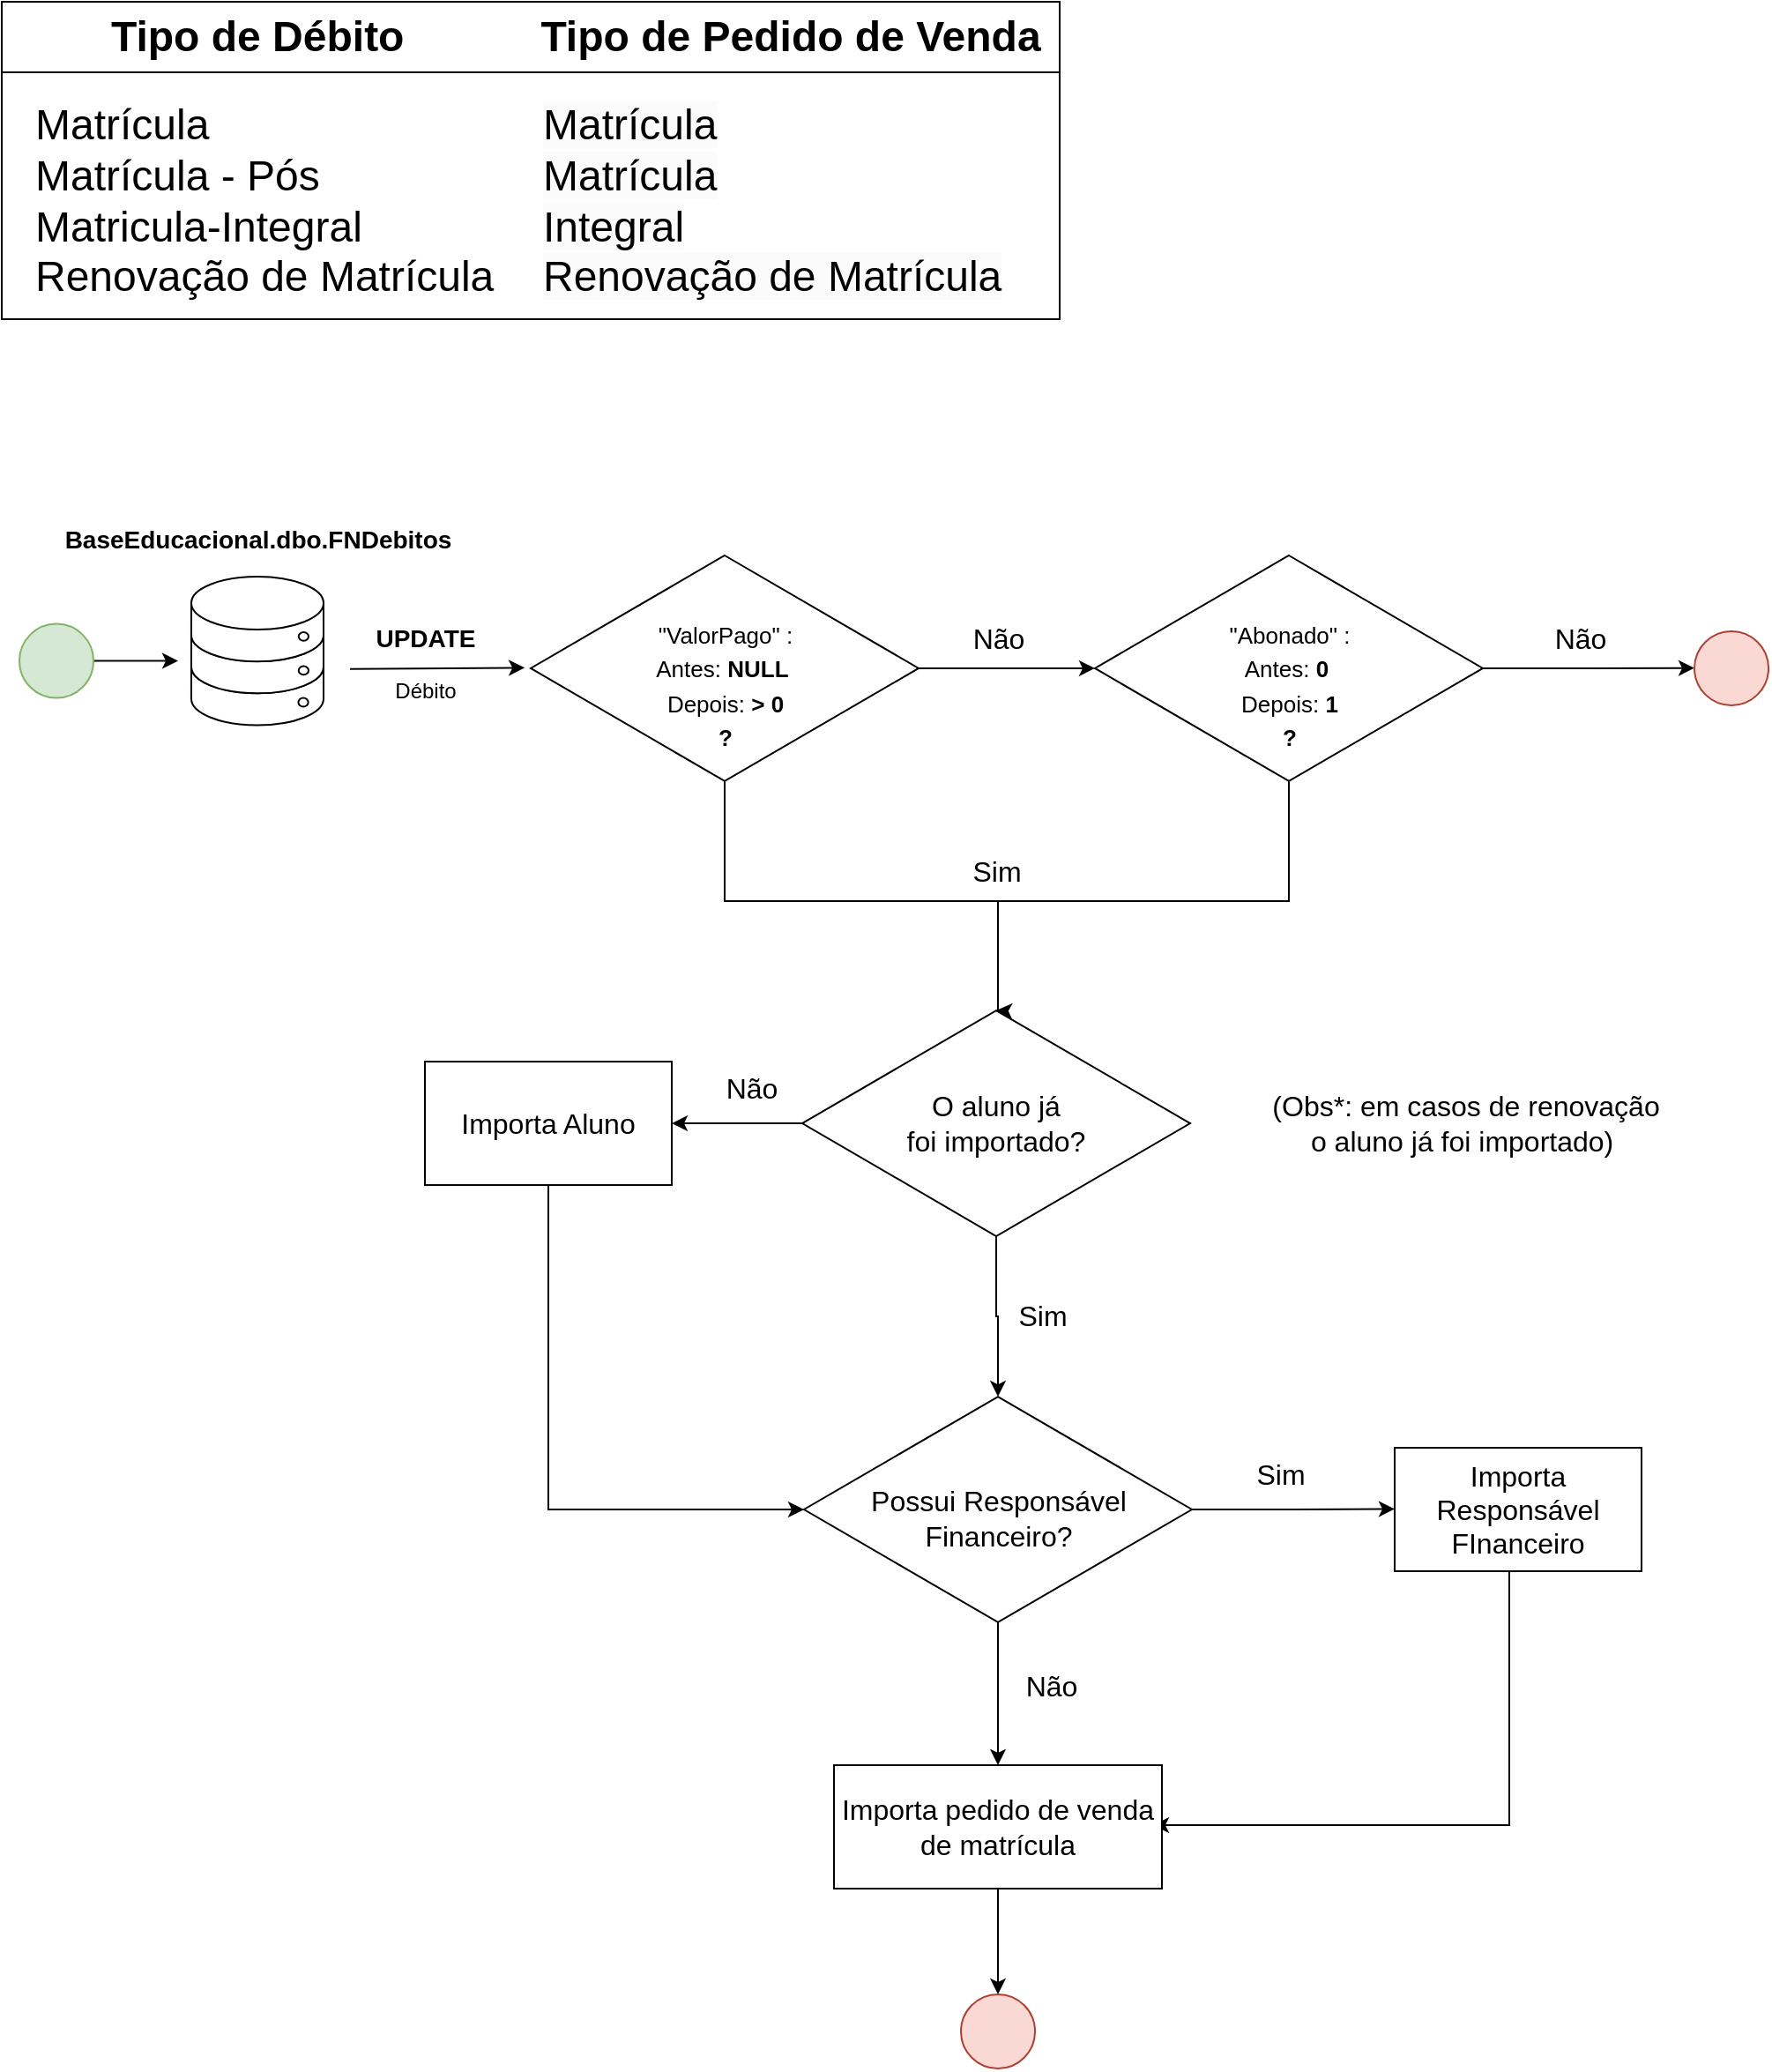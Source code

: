 <mxfile version="22.1.16" type="device">
  <diagram name="Página-1" id="81iM7pAhjFNdGfs-evjO">
    <mxGraphModel dx="1687" dy="908" grid="1" gridSize="10" guides="1" tooltips="1" connect="1" arrows="1" fold="1" page="1" pageScale="1" pageWidth="2339" pageHeight="3300" background="#FFFFFF" math="0" shadow="0">
      <root>
        <mxCell id="0" />
        <mxCell id="1" parent="0" />
        <mxCell id="mnZKK9NQFDsk1Mxa04i5-54" value="" style="whiteSpace=wrap;html=1;fillColor=default;" vertex="1" parent="1">
          <mxGeometry x="130" y="70" width="600" height="40" as="geometry" />
        </mxCell>
        <mxCell id="mnZKK9NQFDsk1Mxa04i5-55" value="" style="group;strokeColor=default;fillColor=default;" vertex="1" connectable="0" parent="1">
          <mxGeometry x="130" y="110" width="600" height="140" as="geometry" />
        </mxCell>
        <mxCell id="mnZKK9NQFDsk1Mxa04i5-1" value="&lt;div style=&quot;&quot;&gt;&lt;span style=&quot;font-size: 24px; background-color: initial; border-color: var(--border-color);&quot;&gt;Matrícula&lt;/span&gt;&lt;/div&gt;&lt;font style=&quot;font-size: 24px;&quot;&gt;&lt;div style=&quot;&quot;&gt;&lt;span style=&quot;background-color: initial; border-color: var(--border-color);&quot;&gt;Matrícula - Pós&lt;/span&gt;&lt;/div&gt;&lt;span style=&quot;border-color: var(--border-color);&quot;&gt;&lt;div style=&quot;&quot;&gt;&lt;span style=&quot;background-color: initial; border-color: var(--border-color);&quot;&gt;Matricula-Integral&lt;/span&gt;&lt;/div&gt;&lt;/span&gt;&lt;span style=&quot;border-color: var(--border-color);&quot;&gt;&lt;div style=&quot;&quot;&gt;&lt;span style=&quot;background-color: initial; border-color: var(--border-color);&quot;&gt;Renovação de Matrícula&lt;/span&gt;&lt;/div&gt;&lt;/span&gt;&lt;/font&gt;" style="text;html=1;strokeColor=none;fillColor=none;align=left;verticalAlign=top;whiteSpace=wrap;rounded=0;" vertex="1" parent="mnZKK9NQFDsk1Mxa04i5-55">
          <mxGeometry x="16.9" y="9.33" width="273.1" height="120.67" as="geometry" />
        </mxCell>
        <mxCell id="mnZKK9NQFDsk1Mxa04i5-48" value="&lt;span style=&quot;color: rgb(0, 0, 0); font-family: Helvetica; font-size: 24px; font-style: normal; font-variant-ligatures: normal; font-variant-caps: normal; letter-spacing: normal; orphans: 2; text-align: left; text-indent: 0px; text-transform: none; widows: 2; word-spacing: 0px; -webkit-text-stroke-width: 0px; background-color: rgb(251, 251, 251); text-decoration-thickness: initial; text-decoration-style: initial; text-decoration-color: initial; float: none; display: inline !important;&quot;&gt;Matrícula&lt;/span&gt;&lt;br style=&quot;border-color: var(--border-color); color: rgb(0, 0, 0); font-family: Helvetica; font-size: 24px; font-style: normal; font-variant-ligatures: normal; font-variant-caps: normal; letter-spacing: normal; orphans: 2; text-align: left; text-indent: 0px; text-transform: none; widows: 2; word-spacing: 0px; -webkit-text-stroke-width: 0px; background-color: rgb(251, 251, 251); text-decoration-thickness: initial; text-decoration-style: initial; text-decoration-color: initial;&quot;&gt;&lt;span style=&quot;color: rgb(0, 0, 0); font-family: Helvetica; font-size: 24px; font-style: normal; font-variant-ligatures: normal; font-variant-caps: normal; letter-spacing: normal; orphans: 2; text-align: left; text-indent: 0px; text-transform: none; widows: 2; word-spacing: 0px; -webkit-text-stroke-width: 0px; background-color: rgb(251, 251, 251); text-decoration-thickness: initial; text-decoration-style: initial; text-decoration-color: initial; float: none; display: inline !important;&quot;&gt;Matrícula&lt;/span&gt;&lt;br style=&quot;border-color: var(--border-color); color: rgb(0, 0, 0); font-family: Helvetica; font-size: 24px; font-style: normal; font-variant-ligatures: normal; font-variant-caps: normal; letter-spacing: normal; orphans: 2; text-align: left; text-indent: 0px; text-transform: none; widows: 2; word-spacing: 0px; -webkit-text-stroke-width: 0px; background-color: rgb(251, 251, 251); text-decoration-thickness: initial; text-decoration-style: initial; text-decoration-color: initial;&quot;&gt;&lt;span style=&quot;color: rgb(0, 0, 0); font-family: Helvetica; font-size: 24px; font-style: normal; font-variant-ligatures: normal; font-variant-caps: normal; letter-spacing: normal; orphans: 2; text-align: left; text-indent: 0px; text-transform: none; widows: 2; word-spacing: 0px; -webkit-text-stroke-width: 0px; background-color: rgb(251, 251, 251); text-decoration-thickness: initial; text-decoration-style: initial; text-decoration-color: initial; float: none; display: inline !important;&quot;&gt;Integral&lt;/span&gt;&lt;br style=&quot;border-color: var(--border-color); color: rgb(0, 0, 0); font-family: Helvetica; font-size: 24px; font-style: normal; font-variant-ligatures: normal; font-variant-caps: normal; letter-spacing: normal; orphans: 2; text-align: left; text-indent: 0px; text-transform: none; widows: 2; word-spacing: 0px; -webkit-text-stroke-width: 0px; background-color: rgb(251, 251, 251); text-decoration-thickness: initial; text-decoration-style: initial; text-decoration-color: initial;&quot;&gt;&lt;span style=&quot;color: rgb(0, 0, 0); font-family: Helvetica; font-size: 24px; font-style: normal; font-variant-ligatures: normal; font-variant-caps: normal; letter-spacing: normal; orphans: 2; text-align: left; text-indent: 0px; text-transform: none; widows: 2; word-spacing: 0px; -webkit-text-stroke-width: 0px; background-color: rgb(251, 251, 251); text-decoration-thickness: initial; text-decoration-style: initial; text-decoration-color: initial; float: none; display: inline !important;&quot;&gt;Renovação de Matrícula&lt;/span&gt;" style="text;whiteSpace=wrap;html=1;" vertex="1" parent="mnZKK9NQFDsk1Mxa04i5-55">
          <mxGeometry x="305.003" y="8.67" width="289.997" height="121.33" as="geometry" />
        </mxCell>
        <mxCell id="mnZKK9NQFDsk1Mxa04i5-56" value="&lt;font style=&quot;font-size: 24px;&quot;&gt;&lt;b&gt;Tipo de Pedido de Venda&lt;/b&gt;&lt;/font&gt;" style="text;html=1;align=center;verticalAlign=middle;resizable=0;points=[];autosize=1;strokeColor=none;fillColor=none;" vertex="1" parent="1">
          <mxGeometry x="422" y="70" width="310" height="40" as="geometry" />
        </mxCell>
        <mxCell id="mnZKK9NQFDsk1Mxa04i5-57" value="&lt;font style=&quot;font-size: 24px;&quot;&gt;&lt;b&gt;Tipo de Débito&lt;/b&gt;&lt;/font&gt;" style="text;html=1;align=left;verticalAlign=middle;resizable=0;points=[];autosize=1;strokeColor=none;fillColor=none;" vertex="1" parent="1">
          <mxGeometry x="190" y="70" width="190" height="40" as="geometry" />
        </mxCell>
        <mxCell id="mnZKK9NQFDsk1Mxa04i5-61" value="&lt;b&gt;&lt;font style=&quot;font-size: 14px;&quot;&gt;BaseEducacional.dbo.FNDebitos&lt;/font&gt;&lt;/b&gt;" style="text;html=1;align=center;verticalAlign=middle;resizable=0;points=[];autosize=1;strokeColor=none;fillColor=none;strokeWidth=13;" vertex="1" parent="1">
          <mxGeometry x="155" y="360" width="240" height="30" as="geometry" />
        </mxCell>
        <mxCell id="mnZKK9NQFDsk1Mxa04i5-63" value="&lt;font style=&quot;font-size: 14px;&quot;&gt;&lt;b&gt;UPDATE&lt;/b&gt;&lt;/font&gt;" style="text;html=1;align=center;verticalAlign=middle;resizable=0;points=[];autosize=1;strokeColor=none;fillColor=none;" vertex="1" parent="1">
          <mxGeometry x="330" y="416.38" width="80" height="30" as="geometry" />
        </mxCell>
        <mxCell id="mnZKK9NQFDsk1Mxa04i5-64" value="" style="endArrow=classic;html=1;rounded=0;entryX=0.959;entryY=1.043;entryDx=0;entryDy=0;entryPerimeter=0;" edge="1" parent="1">
          <mxGeometry width="50" height="50" relative="1" as="geometry">
            <mxPoint x="327.5" y="448.42" as="sourcePoint" />
            <mxPoint x="426.58" y="447.67" as="targetPoint" />
          </mxGeometry>
        </mxCell>
        <mxCell id="mnZKK9NQFDsk1Mxa04i5-65" value="" style="group" vertex="1" connectable="0" parent="1">
          <mxGeometry x="237.5" y="390" width="75" height="104.12" as="geometry" />
        </mxCell>
        <mxCell id="mnZKK9NQFDsk1Mxa04i5-66" value="" style="shape=cylinder3;whiteSpace=wrap;html=1;boundedLbl=1;backgroundOutline=1;size=15;" vertex="1" parent="mnZKK9NQFDsk1Mxa04i5-65">
          <mxGeometry y="42.125" width="75" height="48.125" as="geometry" />
        </mxCell>
        <mxCell id="mnZKK9NQFDsk1Mxa04i5-67" value="" style="shape=cylinder3;whiteSpace=wrap;html=1;boundedLbl=1;backgroundOutline=1;size=15;" vertex="1" parent="mnZKK9NQFDsk1Mxa04i5-65">
          <mxGeometry y="24.062" width="75" height="48.125" as="geometry" />
        </mxCell>
        <mxCell id="mnZKK9NQFDsk1Mxa04i5-68" value="" style="shape=cylinder3;whiteSpace=wrap;html=1;boundedLbl=1;backgroundOutline=1;size=15;" vertex="1" parent="mnZKK9NQFDsk1Mxa04i5-65">
          <mxGeometry y="6" width="75" height="48.125" as="geometry" />
        </mxCell>
        <mxCell id="mnZKK9NQFDsk1Mxa04i5-69" value="" style="ellipse;whiteSpace=wrap;html=1;" vertex="1" parent="mnZKK9NQFDsk1Mxa04i5-65">
          <mxGeometry x="60.875" y="56.741" width="5.625" height="4.902" as="geometry" />
        </mxCell>
        <mxCell id="mnZKK9NQFDsk1Mxa04i5-70" value="" style="ellipse;whiteSpace=wrap;html=1;" vertex="1" parent="mnZKK9NQFDsk1Mxa04i5-65">
          <mxGeometry x="60.875" y="37.481" width="5.625" height="4.902" as="geometry" />
        </mxCell>
        <mxCell id="mnZKK9NQFDsk1Mxa04i5-71" value="" style="ellipse;whiteSpace=wrap;html=1;" vertex="1" parent="1">
          <mxGeometry x="298.208" y="464.804" width="5.625" height="4.902" as="geometry" />
        </mxCell>
        <mxCell id="mnZKK9NQFDsk1Mxa04i5-87" value="" style="group" vertex="1" connectable="0" parent="1">
          <mxGeometry x="430" y="384" width="220" height="127.94" as="geometry" />
        </mxCell>
        <mxCell id="mnZKK9NQFDsk1Mxa04i5-85" value="" style="rhombus;whiteSpace=wrap;html=1;strokeColor=default;align=center;verticalAlign=middle;fontFamily=Helvetica;fontSize=16;fontColor=default;startSize=30;fillColor=default;" vertex="1" parent="mnZKK9NQFDsk1Mxa04i5-87">
          <mxGeometry width="220" height="127.94" as="geometry" />
        </mxCell>
        <mxCell id="mnZKK9NQFDsk1Mxa04i5-84" value="&lt;font style=&quot;border-color: var(--border-color); font-size: 13px;&quot;&gt;&quot;ValorPago&quot; :&lt;br style=&quot;border-color: var(--border-color);&quot;&gt;Antes:&lt;b style=&quot;border-color: var(--border-color);&quot;&gt;&amp;nbsp;NULL&lt;/b&gt;&amp;nbsp;&lt;br style=&quot;border-color: var(--border-color);&quot;&gt;Depois:&amp;nbsp;&lt;/font&gt;&lt;b style=&quot;border-color: var(--border-color); font-size: 13px;&quot;&gt;&amp;gt; 0&lt;br style=&quot;border-color: var(--border-color);&quot;&gt;?&lt;/b&gt;" style="text;html=1;align=center;verticalAlign=middle;resizable=0;points=[];autosize=1;strokeColor=none;fillColor=none;fontSize=16;fontFamily=Helvetica;fontColor=default;" vertex="1" parent="mnZKK9NQFDsk1Mxa04i5-87">
          <mxGeometry x="60" y="27.94" width="100" height="90" as="geometry" />
        </mxCell>
        <mxCell id="mnZKK9NQFDsk1Mxa04i5-89" value="Não" style="text;html=1;align=center;verticalAlign=middle;resizable=0;points=[];autosize=1;strokeColor=none;fillColor=none;fontSize=16;fontFamily=Helvetica;fontColor=default;" vertex="1" parent="1">
          <mxGeometry x="670" y="416.38" width="50" height="30" as="geometry" />
        </mxCell>
        <mxCell id="mnZKK9NQFDsk1Mxa04i5-94" value="" style="group" vertex="1" connectable="0" parent="1">
          <mxGeometry x="750" y="384" width="220" height="127.94" as="geometry" />
        </mxCell>
        <mxCell id="mnZKK9NQFDsk1Mxa04i5-98" style="edgeStyle=orthogonalEdgeStyle;rounded=0;orthogonalLoop=1;jettySize=auto;html=1;exitX=1;exitY=0.5;exitDx=0;exitDy=0;fontFamily=Helvetica;fontSize=16;fontColor=default;startSize=30;" edge="1" parent="mnZKK9NQFDsk1Mxa04i5-94" source="mnZKK9NQFDsk1Mxa04i5-96">
          <mxGeometry relative="1" as="geometry">
            <mxPoint x="340" y="63.833" as="targetPoint" />
          </mxGeometry>
        </mxCell>
        <mxCell id="mnZKK9NQFDsk1Mxa04i5-96" value="" style="rhombus;whiteSpace=wrap;html=1;strokeColor=default;align=center;verticalAlign=middle;fontFamily=Helvetica;fontSize=16;fontColor=default;startSize=30;fillColor=default;" vertex="1" parent="mnZKK9NQFDsk1Mxa04i5-94">
          <mxGeometry width="220" height="127.94" as="geometry" />
        </mxCell>
        <mxCell id="mnZKK9NQFDsk1Mxa04i5-97" value="&lt;font style=&quot;border-color: var(--border-color); font-size: 13px;&quot;&gt;&quot;Abonado&quot; :&lt;br style=&quot;border-color: var(--border-color);&quot;&gt;Antes:&lt;b style=&quot;border-color: var(--border-color);&quot;&gt;&amp;nbsp;0&lt;/b&gt;&amp;nbsp;&lt;br style=&quot;border-color: var(--border-color);&quot;&gt;Depois:&amp;nbsp;&lt;/font&gt;&lt;b style=&quot;border-color: var(--border-color); font-size: 13px;&quot;&gt;1&lt;br style=&quot;border-color: var(--border-color);&quot;&gt;?&lt;/b&gt;" style="text;html=1;align=center;verticalAlign=middle;resizable=0;points=[];autosize=1;strokeColor=none;fillColor=none;fontSize=16;fontFamily=Helvetica;fontColor=default;" vertex="1" parent="mnZKK9NQFDsk1Mxa04i5-94">
          <mxGeometry x="65" y="27.94" width="90" height="90" as="geometry" />
        </mxCell>
        <mxCell id="mnZKK9NQFDsk1Mxa04i5-88" style="edgeStyle=orthogonalEdgeStyle;rounded=0;orthogonalLoop=1;jettySize=auto;html=1;exitX=1;exitY=0.5;exitDx=0;exitDy=0;fontFamily=Helvetica;fontSize=16;fontColor=default;startSize=30;entryX=0;entryY=0.5;entryDx=0;entryDy=0;" edge="1" parent="1" source="mnZKK9NQFDsk1Mxa04i5-85" target="mnZKK9NQFDsk1Mxa04i5-96">
          <mxGeometry relative="1" as="geometry">
            <mxPoint x="810" y="447.833" as="targetPoint" />
          </mxGeometry>
        </mxCell>
        <mxCell id="mnZKK9NQFDsk1Mxa04i5-99" value="Não" style="text;html=1;align=center;verticalAlign=middle;resizable=0;points=[];autosize=1;strokeColor=none;fillColor=none;fontSize=16;fontFamily=Helvetica;fontColor=default;" vertex="1" parent="1">
          <mxGeometry x="1000" y="416.38" width="50" height="30" as="geometry" />
        </mxCell>
        <mxCell id="mnZKK9NQFDsk1Mxa04i5-104" value="" style="ellipse;whiteSpace=wrap;html=1;aspect=fixed;strokeColor=#ae4132;align=center;verticalAlign=middle;fontFamily=Helvetica;fontSize=16;startSize=30;fillColor=#fad9d5;" vertex="1" parent="1">
          <mxGeometry x="1090" y="426.95" width="42.03" height="42.03" as="geometry" />
        </mxCell>
        <mxCell id="mnZKK9NQFDsk1Mxa04i5-106" style="edgeStyle=orthogonalEdgeStyle;rounded=0;orthogonalLoop=1;jettySize=auto;html=1;fontFamily=Helvetica;fontSize=16;fontColor=default;startSize=30;" edge="1" parent="1" source="mnZKK9NQFDsk1Mxa04i5-105">
          <mxGeometry relative="1" as="geometry">
            <mxPoint x="230" y="443.785" as="targetPoint" />
          </mxGeometry>
        </mxCell>
        <mxCell id="mnZKK9NQFDsk1Mxa04i5-105" value="" style="ellipse;whiteSpace=wrap;html=1;aspect=fixed;strokeColor=#82b366;align=center;verticalAlign=middle;fontFamily=Helvetica;fontSize=16;startSize=30;fillColor=#d5e8d4;" vertex="1" parent="1">
          <mxGeometry x="140.0" y="422.77" width="42.03" height="42.03" as="geometry" />
        </mxCell>
        <mxCell id="mnZKK9NQFDsk1Mxa04i5-118" style="edgeStyle=orthogonalEdgeStyle;rounded=0;orthogonalLoop=1;jettySize=auto;html=1;exitX=0.5;exitY=1;exitDx=0;exitDy=0;fontFamily=Helvetica;fontSize=16;fontColor=default;startSize=30;entryX=0;entryY=0.5;entryDx=0;entryDy=0;" edge="1" parent="1" source="mnZKK9NQFDsk1Mxa04i5-107" target="mnZKK9NQFDsk1Mxa04i5-116">
          <mxGeometry relative="1" as="geometry">
            <mxPoint x="695" y="830" as="targetPoint" />
          </mxGeometry>
        </mxCell>
        <mxCell id="mnZKK9NQFDsk1Mxa04i5-107" value="Importa Aluno" style="whiteSpace=wrap;html=1;strokeColor=default;align=center;verticalAlign=middle;fontFamily=Helvetica;fontSize=16;fontColor=default;startSize=30;fillColor=default;" vertex="1" parent="1">
          <mxGeometry x="370" y="671.03" width="140" height="70" as="geometry" />
        </mxCell>
        <mxCell id="mnZKK9NQFDsk1Mxa04i5-109" style="edgeStyle=orthogonalEdgeStyle;rounded=0;orthogonalLoop=1;jettySize=auto;html=1;fontFamily=Helvetica;fontSize=16;fontColor=default;startSize=30;exitX=0.5;exitY=1;exitDx=0;exitDy=0;entryX=0.5;entryY=0;entryDx=0;entryDy=0;" edge="1" parent="1" source="mnZKK9NQFDsk1Mxa04i5-85" target="mnZKK9NQFDsk1Mxa04i5-130">
          <mxGeometry relative="1" as="geometry">
            <mxPoint x="540" y="520" as="sourcePoint" />
            <mxPoint x="940" y="640" as="targetPoint" />
            <Array as="points">
              <mxPoint x="540" y="580" />
              <mxPoint x="695" y="580" />
              <mxPoint x="695" y="660" />
            </Array>
          </mxGeometry>
        </mxCell>
        <mxCell id="mnZKK9NQFDsk1Mxa04i5-110" style="edgeStyle=orthogonalEdgeStyle;rounded=0;orthogonalLoop=1;jettySize=auto;html=1;exitX=0.5;exitY=1;exitDx=0;exitDy=0;fontFamily=Helvetica;fontSize=16;fontColor=default;startSize=30;entryX=0.5;entryY=0;entryDx=0;entryDy=0;" edge="1" parent="1" source="mnZKK9NQFDsk1Mxa04i5-96" target="mnZKK9NQFDsk1Mxa04i5-130">
          <mxGeometry relative="1" as="geometry">
            <mxPoint x="910" y="620" as="targetPoint" />
            <Array as="points">
              <mxPoint x="860" y="580" />
              <mxPoint x="695" y="580" />
            </Array>
          </mxGeometry>
        </mxCell>
        <mxCell id="mnZKK9NQFDsk1Mxa04i5-111" value="Sim" style="text;html=1;align=center;verticalAlign=middle;resizable=0;points=[];autosize=1;strokeColor=none;fillColor=none;fontSize=16;fontFamily=Helvetica;fontColor=default;" vertex="1" parent="1">
          <mxGeometry x="669" y="548" width="50" height="30" as="geometry" />
        </mxCell>
        <mxCell id="mnZKK9NQFDsk1Mxa04i5-114" value="" style="group" vertex="1" connectable="0" parent="1">
          <mxGeometry x="585" y="861.03" width="220" height="127.94" as="geometry" />
        </mxCell>
        <mxCell id="mnZKK9NQFDsk1Mxa04i5-119" style="edgeStyle=orthogonalEdgeStyle;rounded=0;orthogonalLoop=1;jettySize=auto;html=1;exitX=1;exitY=0.5;exitDx=0;exitDy=0;fontFamily=Helvetica;fontSize=16;fontColor=default;startSize=30;" edge="1" parent="mnZKK9NQFDsk1Mxa04i5-114" source="mnZKK9NQFDsk1Mxa04i5-116">
          <mxGeometry relative="1" as="geometry">
            <mxPoint x="335" y="63.667" as="targetPoint" />
          </mxGeometry>
        </mxCell>
        <mxCell id="mnZKK9NQFDsk1Mxa04i5-116" value="" style="rhombus;whiteSpace=wrap;html=1;strokeColor=default;align=center;verticalAlign=middle;fontFamily=Helvetica;fontSize=16;fontColor=default;startSize=30;fillColor=default;" vertex="1" parent="mnZKK9NQFDsk1Mxa04i5-114">
          <mxGeometry width="220" height="127.94" as="geometry" />
        </mxCell>
        <mxCell id="mnZKK9NQFDsk1Mxa04i5-117" value="&lt;font style=&quot;font-size: 16px;&quot;&gt;&lt;font style=&quot;font-size: 16px;&quot;&gt;Possui &lt;/font&gt;&lt;font style=&quot;font-size: 16px;&quot;&gt;&lt;font style=&quot;font-size: 16px;&quot;&gt;Responsável&lt;/font&gt;&lt;br&gt;Financeiro?&lt;/font&gt;&lt;/font&gt;" style="text;html=1;align=center;verticalAlign=middle;resizable=0;points=[];autosize=1;strokeColor=none;fillColor=none;fontSize=16;fontFamily=Helvetica;fontColor=default;" vertex="1" parent="mnZKK9NQFDsk1Mxa04i5-114">
          <mxGeometry x="25" y="43.97" width="170" height="50" as="geometry" />
        </mxCell>
        <mxCell id="mnZKK9NQFDsk1Mxa04i5-120" value="Sim" style="text;html=1;align=center;verticalAlign=middle;resizable=0;points=[];autosize=1;strokeColor=none;fillColor=none;fontSize=16;fontFamily=Helvetica;fontColor=default;" vertex="1" parent="1">
          <mxGeometry x="830" y="890" width="50" height="30" as="geometry" />
        </mxCell>
        <mxCell id="mnZKK9NQFDsk1Mxa04i5-125" style="edgeStyle=orthogonalEdgeStyle;rounded=0;orthogonalLoop=1;jettySize=auto;html=1;exitX=0.5;exitY=1;exitDx=0;exitDy=0;fontFamily=Helvetica;fontSize=16;fontColor=default;startSize=30;" edge="1" parent="1" source="mnZKK9NQFDsk1Mxa04i5-121">
          <mxGeometry relative="1" as="geometry">
            <mxPoint x="985" y="977.97" as="sourcePoint" />
            <mxPoint x="783" y="1104.04" as="targetPoint" />
            <Array as="points">
              <mxPoint x="985" y="960" />
              <mxPoint x="985" y="1104" />
            </Array>
          </mxGeometry>
        </mxCell>
        <mxCell id="mnZKK9NQFDsk1Mxa04i5-121" value="Importa Responsável FInanceiro" style="whiteSpace=wrap;html=1;strokeColor=default;align=center;verticalAlign=middle;fontFamily=Helvetica;fontSize=16;fontColor=default;startSize=30;fillColor=default;" vertex="1" parent="1">
          <mxGeometry x="920" y="890" width="140" height="70" as="geometry" />
        </mxCell>
        <mxCell id="mnZKK9NQFDsk1Mxa04i5-126" style="edgeStyle=orthogonalEdgeStyle;rounded=0;orthogonalLoop=1;jettySize=auto;html=1;exitX=0.5;exitY=1;exitDx=0;exitDy=0;fontFamily=Helvetica;fontSize=16;fontColor=default;startSize=30;" edge="1" parent="1" source="mnZKK9NQFDsk1Mxa04i5-122" target="mnZKK9NQFDsk1Mxa04i5-127">
          <mxGeometry relative="1" as="geometry">
            <mxPoint x="690" y="1180" as="targetPoint" />
          </mxGeometry>
        </mxCell>
        <mxCell id="mnZKK9NQFDsk1Mxa04i5-122" value="Importa pedido de venda de matrícula" style="whiteSpace=wrap;html=1;strokeColor=default;align=center;verticalAlign=middle;fontFamily=Helvetica;fontSize=16;fontColor=default;startSize=30;fillColor=default;" vertex="1" parent="1">
          <mxGeometry x="602" y="1070" width="186" height="70" as="geometry" />
        </mxCell>
        <mxCell id="mnZKK9NQFDsk1Mxa04i5-123" style="edgeStyle=orthogonalEdgeStyle;rounded=0;orthogonalLoop=1;jettySize=auto;html=1;exitX=0.5;exitY=1;exitDx=0;exitDy=0;fontFamily=Helvetica;fontSize=16;fontColor=default;startSize=30;" edge="1" parent="1" source="mnZKK9NQFDsk1Mxa04i5-116" target="mnZKK9NQFDsk1Mxa04i5-122">
          <mxGeometry relative="1" as="geometry" />
        </mxCell>
        <mxCell id="mnZKK9NQFDsk1Mxa04i5-124" value="Não" style="text;html=1;align=center;verticalAlign=middle;resizable=0;points=[];autosize=1;strokeColor=none;fillColor=none;fontSize=16;fontFamily=Helvetica;fontColor=default;" vertex="1" parent="1">
          <mxGeometry x="700" y="1010" width="50" height="30" as="geometry" />
        </mxCell>
        <mxCell id="mnZKK9NQFDsk1Mxa04i5-127" value="" style="ellipse;whiteSpace=wrap;html=1;aspect=fixed;strokeColor=#ae4132;align=center;verticalAlign=middle;fontFamily=Helvetica;fontSize=16;startSize=30;fillColor=#fad9d5;" vertex="1" parent="1">
          <mxGeometry x="673.99" y="1200" width="42.03" height="42.03" as="geometry" />
        </mxCell>
        <mxCell id="mnZKK9NQFDsk1Mxa04i5-128" value="Débito" style="text;html=1;align=center;verticalAlign=middle;resizable=0;points=[];autosize=1;strokeColor=none;fillColor=none;" vertex="1" parent="1">
          <mxGeometry x="340" y="446.38" width="60" height="30" as="geometry" />
        </mxCell>
        <mxCell id="mnZKK9NQFDsk1Mxa04i5-131" style="edgeStyle=orthogonalEdgeStyle;rounded=0;orthogonalLoop=1;jettySize=auto;html=1;exitX=0;exitY=0.5;exitDx=0;exitDy=0;fontFamily=Helvetica;fontSize=16;fontColor=default;startSize=30;" edge="1" parent="1" source="mnZKK9NQFDsk1Mxa04i5-130" target="mnZKK9NQFDsk1Mxa04i5-107">
          <mxGeometry relative="1" as="geometry" />
        </mxCell>
        <mxCell id="mnZKK9NQFDsk1Mxa04i5-132" style="edgeStyle=orthogonalEdgeStyle;rounded=0;orthogonalLoop=1;jettySize=auto;html=1;exitX=0.5;exitY=1;exitDx=0;exitDy=0;entryX=0.5;entryY=0;entryDx=0;entryDy=0;fontFamily=Helvetica;fontSize=16;fontColor=default;startSize=30;" edge="1" parent="1" source="mnZKK9NQFDsk1Mxa04i5-130" target="mnZKK9NQFDsk1Mxa04i5-116">
          <mxGeometry relative="1" as="geometry" />
        </mxCell>
        <mxCell id="mnZKK9NQFDsk1Mxa04i5-130" value="O aluno já &lt;br&gt;foi importado?" style="rhombus;whiteSpace=wrap;html=1;strokeColor=default;align=center;verticalAlign=middle;fontFamily=Helvetica;fontSize=16;fontColor=default;startSize=30;fillColor=default;" vertex="1" parent="1">
          <mxGeometry x="584" y="642.06" width="220" height="127.94" as="geometry" />
        </mxCell>
        <mxCell id="mnZKK9NQFDsk1Mxa04i5-133" value="Não" style="text;html=1;align=center;verticalAlign=middle;resizable=0;points=[];autosize=1;strokeColor=none;fillColor=none;fontSize=16;fontFamily=Helvetica;fontColor=default;" vertex="1" parent="1">
          <mxGeometry x="530" y="671.03" width="50" height="30" as="geometry" />
        </mxCell>
        <mxCell id="mnZKK9NQFDsk1Mxa04i5-134" value="Sim" style="text;html=1;align=center;verticalAlign=middle;resizable=0;points=[];autosize=1;strokeColor=none;fillColor=none;fontSize=16;fontFamily=Helvetica;fontColor=default;" vertex="1" parent="1">
          <mxGeometry x="695" y="800" width="50" height="30" as="geometry" />
        </mxCell>
        <mxCell id="mnZKK9NQFDsk1Mxa04i5-135" value="(Obs*: em casos de renovação &lt;br&gt;o aluno já foi importado)&amp;nbsp;" style="text;html=1;align=center;verticalAlign=middle;resizable=0;points=[];autosize=1;strokeColor=none;fillColor=none;fontSize=16;fontFamily=Helvetica;fontColor=default;" vertex="1" parent="1">
          <mxGeometry x="840" y="681.03" width="240" height="50" as="geometry" />
        </mxCell>
      </root>
    </mxGraphModel>
  </diagram>
</mxfile>

